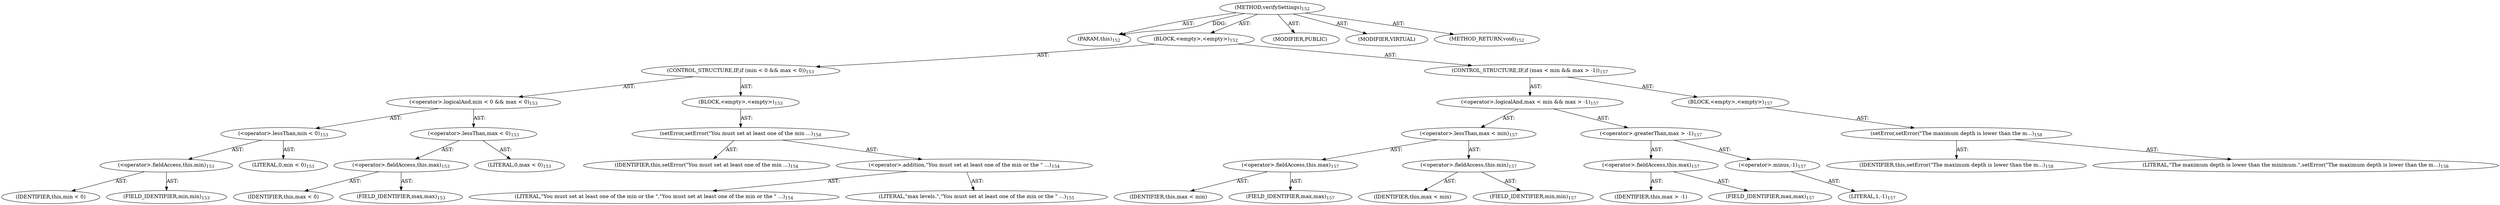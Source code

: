 digraph "verifySettings" {  
"111669149701" [label = <(METHOD,verifySettings)<SUB>152</SUB>> ]
"115964116995" [label = <(PARAM,this)<SUB>152</SUB>> ]
"25769803791" [label = <(BLOCK,&lt;empty&gt;,&lt;empty&gt;)<SUB>152</SUB>> ]
"47244640266" [label = <(CONTROL_STRUCTURE,IF,if (min &lt; 0 &amp;&amp; max &lt; 0))<SUB>153</SUB>> ]
"30064771123" [label = <(&lt;operator&gt;.logicalAnd,min &lt; 0 &amp;&amp; max &lt; 0)<SUB>153</SUB>> ]
"30064771124" [label = <(&lt;operator&gt;.lessThan,min &lt; 0)<SUB>153</SUB>> ]
"30064771125" [label = <(&lt;operator&gt;.fieldAccess,this.min)<SUB>153</SUB>> ]
"68719476782" [label = <(IDENTIFIER,this,min &lt; 0)> ]
"55834574857" [label = <(FIELD_IDENTIFIER,min,min)<SUB>153</SUB>> ]
"90194313226" [label = <(LITERAL,0,min &lt; 0)<SUB>153</SUB>> ]
"30064771126" [label = <(&lt;operator&gt;.lessThan,max &lt; 0)<SUB>153</SUB>> ]
"30064771127" [label = <(&lt;operator&gt;.fieldAccess,this.max)<SUB>153</SUB>> ]
"68719476783" [label = <(IDENTIFIER,this,max &lt; 0)> ]
"55834574858" [label = <(FIELD_IDENTIFIER,max,max)<SUB>153</SUB>> ]
"90194313227" [label = <(LITERAL,0,max &lt; 0)<SUB>153</SUB>> ]
"25769803792" [label = <(BLOCK,&lt;empty&gt;,&lt;empty&gt;)<SUB>153</SUB>> ]
"30064771128" [label = <(setError,setError(&quot;You must set at least one of the min ...)<SUB>154</SUB>> ]
"68719476743" [label = <(IDENTIFIER,this,setError(&quot;You must set at least one of the min ...)<SUB>154</SUB>> ]
"30064771129" [label = <(&lt;operator&gt;.addition,&quot;You must set at least one of the min or the &quot; ...)<SUB>154</SUB>> ]
"90194313228" [label = <(LITERAL,&quot;You must set at least one of the min or the &quot;,&quot;You must set at least one of the min or the &quot; ...)<SUB>154</SUB>> ]
"90194313229" [label = <(LITERAL,&quot;max levels.&quot;,&quot;You must set at least one of the min or the &quot; ...)<SUB>155</SUB>> ]
"47244640267" [label = <(CONTROL_STRUCTURE,IF,if (max &lt; min &amp;&amp; max &gt; -1))<SUB>157</SUB>> ]
"30064771130" [label = <(&lt;operator&gt;.logicalAnd,max &lt; min &amp;&amp; max &gt; -1)<SUB>157</SUB>> ]
"30064771131" [label = <(&lt;operator&gt;.lessThan,max &lt; min)<SUB>157</SUB>> ]
"30064771132" [label = <(&lt;operator&gt;.fieldAccess,this.max)<SUB>157</SUB>> ]
"68719476784" [label = <(IDENTIFIER,this,max &lt; min)> ]
"55834574859" [label = <(FIELD_IDENTIFIER,max,max)<SUB>157</SUB>> ]
"30064771133" [label = <(&lt;operator&gt;.fieldAccess,this.min)<SUB>157</SUB>> ]
"68719476785" [label = <(IDENTIFIER,this,max &lt; min)> ]
"55834574860" [label = <(FIELD_IDENTIFIER,min,min)<SUB>157</SUB>> ]
"30064771134" [label = <(&lt;operator&gt;.greaterThan,max &gt; -1)<SUB>157</SUB>> ]
"30064771135" [label = <(&lt;operator&gt;.fieldAccess,this.max)<SUB>157</SUB>> ]
"68719476786" [label = <(IDENTIFIER,this,max &gt; -1)> ]
"55834574861" [label = <(FIELD_IDENTIFIER,max,max)<SUB>157</SUB>> ]
"30064771136" [label = <(&lt;operator&gt;.minus,-1)<SUB>157</SUB>> ]
"90194313230" [label = <(LITERAL,1,-1)<SUB>157</SUB>> ]
"25769803793" [label = <(BLOCK,&lt;empty&gt;,&lt;empty&gt;)<SUB>157</SUB>> ]
"30064771137" [label = <(setError,setError(&quot;The maximum depth is lower than the m...)<SUB>158</SUB>> ]
"68719476744" [label = <(IDENTIFIER,this,setError(&quot;The maximum depth is lower than the m...)<SUB>158</SUB>> ]
"90194313231" [label = <(LITERAL,&quot;The maximum depth is lower than the minimum.&quot;,setError(&quot;The maximum depth is lower than the m...)<SUB>158</SUB>> ]
"133143986192" [label = <(MODIFIER,PUBLIC)> ]
"133143986193" [label = <(MODIFIER,VIRTUAL)> ]
"128849018885" [label = <(METHOD_RETURN,void)<SUB>152</SUB>> ]
  "111669149701" -> "115964116995"  [ label = "AST: "] 
  "111669149701" -> "25769803791"  [ label = "AST: "] 
  "111669149701" -> "133143986192"  [ label = "AST: "] 
  "111669149701" -> "133143986193"  [ label = "AST: "] 
  "111669149701" -> "128849018885"  [ label = "AST: "] 
  "25769803791" -> "47244640266"  [ label = "AST: "] 
  "25769803791" -> "47244640267"  [ label = "AST: "] 
  "47244640266" -> "30064771123"  [ label = "AST: "] 
  "47244640266" -> "25769803792"  [ label = "AST: "] 
  "30064771123" -> "30064771124"  [ label = "AST: "] 
  "30064771123" -> "30064771126"  [ label = "AST: "] 
  "30064771124" -> "30064771125"  [ label = "AST: "] 
  "30064771124" -> "90194313226"  [ label = "AST: "] 
  "30064771125" -> "68719476782"  [ label = "AST: "] 
  "30064771125" -> "55834574857"  [ label = "AST: "] 
  "30064771126" -> "30064771127"  [ label = "AST: "] 
  "30064771126" -> "90194313227"  [ label = "AST: "] 
  "30064771127" -> "68719476783"  [ label = "AST: "] 
  "30064771127" -> "55834574858"  [ label = "AST: "] 
  "25769803792" -> "30064771128"  [ label = "AST: "] 
  "30064771128" -> "68719476743"  [ label = "AST: "] 
  "30064771128" -> "30064771129"  [ label = "AST: "] 
  "30064771129" -> "90194313228"  [ label = "AST: "] 
  "30064771129" -> "90194313229"  [ label = "AST: "] 
  "47244640267" -> "30064771130"  [ label = "AST: "] 
  "47244640267" -> "25769803793"  [ label = "AST: "] 
  "30064771130" -> "30064771131"  [ label = "AST: "] 
  "30064771130" -> "30064771134"  [ label = "AST: "] 
  "30064771131" -> "30064771132"  [ label = "AST: "] 
  "30064771131" -> "30064771133"  [ label = "AST: "] 
  "30064771132" -> "68719476784"  [ label = "AST: "] 
  "30064771132" -> "55834574859"  [ label = "AST: "] 
  "30064771133" -> "68719476785"  [ label = "AST: "] 
  "30064771133" -> "55834574860"  [ label = "AST: "] 
  "30064771134" -> "30064771135"  [ label = "AST: "] 
  "30064771134" -> "30064771136"  [ label = "AST: "] 
  "30064771135" -> "68719476786"  [ label = "AST: "] 
  "30064771135" -> "55834574861"  [ label = "AST: "] 
  "30064771136" -> "90194313230"  [ label = "AST: "] 
  "25769803793" -> "30064771137"  [ label = "AST: "] 
  "30064771137" -> "68719476744"  [ label = "AST: "] 
  "30064771137" -> "90194313231"  [ label = "AST: "] 
  "111669149701" -> "115964116995"  [ label = "DDG: "] 
}
